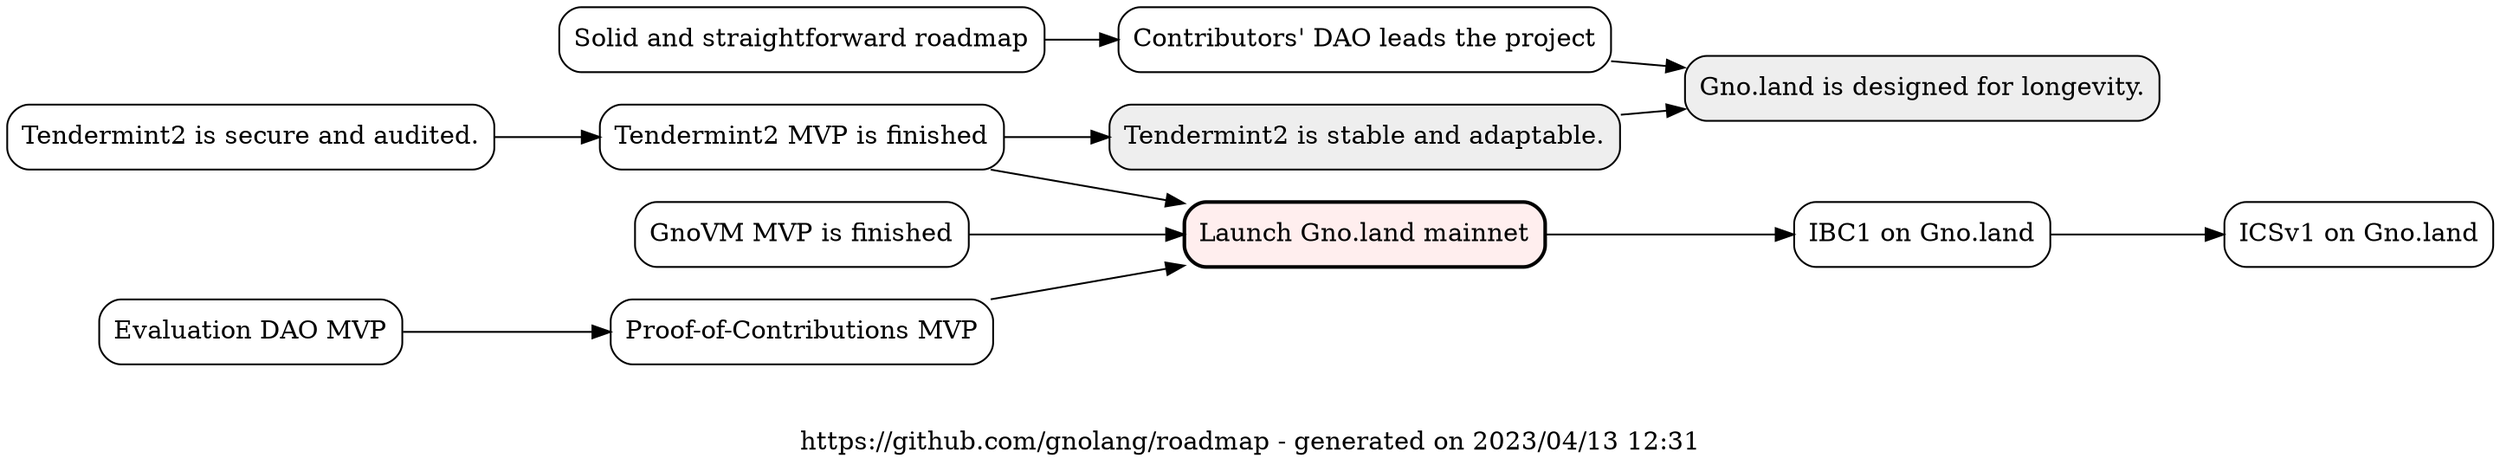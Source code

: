 digraph "" {
	graph [bb="0,0,1127.5,254.8",
		label="\n\nhttps://github.com/gnolang/roadmap - generated on 2023/04/13 12:31",
		lheight=0.68,
		lp="563.77,28.4",
		lwidth=5.42,
		rankdir=LR
	];
	node [fillcolor=lightgrey,
		label="\N",
		shape=ellipse
	];
	"https://github.com/gnolang/roadmap/issues/6"	 [height=0.5,
		href="https://github.com/gnolang/roadmap/issues/6",
		label="Solid and straightforward roadmap",
		pos="354.1,236.8",
		shape=box,
		style=rounded,
		width=2.9382];
	"https://github.com/gnolang/roadmap/issues/7"	 [height=0.5,
		href="https://github.com/gnolang/roadmap/issues/7",
		label="Contributors' DAO leads the project",
		pos="606.71,236.8",
		shape=box,
		style=rounded,
		width=3.0624];
	"https://github.com/gnolang/roadmap/issues/6" -> "https://github.com/gnolang/roadmap/issues/7" [key="https://github.com/gnolang/roadmap/issues/6https://github.com/gnolang/roadmap/issues/7",
	pos="e,496.18,236.8 459.76,236.8 468.41,236.8 477.19,236.8 485.94,236.8"];
"https://github.com/gnolang/roadmap/issues/8" [fillcolor="#eeeeee",
	height=0.5,
	href="https://github.com/gnolang/roadmap/issues/8",
	label="Gno.land is designed for longevity.",
	pos="860.29,209.8",
	shape=box,
	style="filled,rounded",
	width=2.9655];
"https://github.com/gnolang/roadmap/issues/9" [fillcolor="#eeeeee",
	height=0.5,
	href="https://github.com/gnolang/roadmap/issues/9",
	label="Tendermint2 is stable and adaptable.",
	pos="606.71,182.8",
	shape=box,
	style="filled,rounded",
	width=3.0786];
"https://github.com/gnolang/roadmap/issues/9" -> "https://github.com/gnolang/roadmap/issues/8" [key="https://github.com/gnolang/roadmap/issues/9https://github.com/gnolang/roadmap/issues/8",
pos="e,753.69,198.45 717.56,194.6 726.19,195.52 734.91,196.45 743.57,197.37"];
"https://github.com/gnolang/roadmap/issues/11" [height=0.5,
href="https://github.com/gnolang/roadmap/issues/11",
label="Proof-of-Contributions MVP",
pos="354.1,74.8",
shape=box,
style=rounded,
width=2.485];
"https://github.com/gnolang/roadmap/issues/1" [fillcolor="#ffeeee",
height=0.5,
href="https://github.com/gnolang/roadmap/issues/1",
label="Launch Gno.land mainnet",
pos="606.71,128.8",
shape=box,
style="filled,bold,rounded",
width=2.2471];
"https://github.com/gnolang/roadmap/issues/11" -> "https://github.com/gnolang/roadmap/issues/1" [key="https://github.com/gnolang/roadmap/issues/11https://github.com/gnolang/roadmap/issues/1",
pos="e,525.75,111.49 438.57,92.856 463.38,98.162 490.63,103.99 515.83,109.37"];
"https://github.com/gnolang/roadmap/issues/3" [height=0.5,
href="https://github.com/gnolang/roadmap/issues/3",
label="Tendermint2 MVP is finished",
pos="354.1,182.8",
shape=box,
style=rounded,
width=2.5498];
"https://github.com/gnolang/roadmap/issues/3" -> "https://github.com/gnolang/roadmap/issues/9" [key="https://github.com/gnolang/roadmap/issues/3https://github.com/gnolang/roadmap/issues/9",
pos="e,495.95,182.8 446.01,182.8 458.94,182.8 472.39,182.8 485.75,182.8"];
"https://github.com/gnolang/roadmap/issues/3" -> "https://github.com/gnolang/roadmap/issues/1" [key="https://github.com/gnolang/roadmap/issues/3https://github.com/gnolang/roadmap/issues/1",
pos="e,525.75,146.11 438.57,164.74 463.38,159.44 490.63,153.61 515.83,148.23"];
"https://github.com/gnolang/roadmap/issues/4" [height=0.5,
href="https://github.com/gnolang/roadmap/issues/4",
label="IBC1 on Gno.land",
pos="860.29,128.8",
shape=box,
style=rounded,
width=1.6534];
"https://github.com/gnolang/roadmap/issues/5" [height=0.5,
href="https://github.com/gnolang/roadmap/issues/5",
label="ICSv1 on Gno.land",
pos="1065.3,128.8",
shape=box,
style=rounded,
width=1.729];
"https://github.com/gnolang/roadmap/issues/4" -> "https://github.com/gnolang/roadmap/issues/5" [key="https://github.com/gnolang/roadmap/issues/4https://github.com/gnolang/roadmap/issues/5",
pos="e,1002.7,128.8 919.87,128.8 942.62,128.8 968.83,128.8 992.67,128.8"];
"https://github.com/gnolang/roadmap/issues/2" [height=0.5,
href="https://github.com/gnolang/roadmap/issues/2",
label="GnoVM MVP is finished",
pos="354.1,128.8",
shape=box,
style=rounded,
width=2.1934];
"https://github.com/gnolang/roadmap/issues/2" -> "https://github.com/gnolang/roadmap/issues/1" [key="https://github.com/gnolang/roadmap/issues/2https://github.com/gnolang/roadmap/issues/1",
pos="e,525.58,128.8 433.33,128.8 459.38,128.8 488.54,128.8 515.41,128.8"];
"https://github.com/gnolang/roadmap/issues/7" -> "https://github.com/gnolang/roadmap/issues/8" [key="https://github.com/gnolang/roadmap/issues/7https://github.com/gnolang/roadmap/issues/8",
pos="e,753.39,221.18 717.2,225.04 725.83,224.12 734.57,223.19 743.24,222.26"];
"https://github.com/gnolang/roadmap/issues/1" -> "https://github.com/gnolang/roadmap/issues/4" [key="https://github.com/gnolang/roadmap/issues/1https://github.com/gnolang/roadmap/issues/4",
pos="e,800.6,128.8 687.64,128.8 720.73,128.8 758.64,128.8 790.49,128.8"];
"https://github.com/gnolang/roadmap/issues/10" [height=0.5,
href="https://github.com/gnolang/roadmap/issues/10",
label="Tendermint2 is secure and audited.",
pos="106.16,182.8",
shape=box,
style=rounded,
width=2.9489];
"https://github.com/gnolang/roadmap/issues/10" -> "https://github.com/gnolang/roadmap/issues/3" [key="https://github.com/gnolang/roadmap/issues/10https://github.com/gnolang/roadmap/issues/3",
pos="e,262.15,182.8 212.39,182.8 225.46,182.8 238.79,182.8 251.8,182.8"];
"https://github.com/gnolang/roadmap/issues/12" [height=0.5,
href="https://github.com/gnolang/roadmap/issues/12",
label="Evaluation DAO MVP",
pos="106.16,74.8",
shape=box,
style=rounded,
width=2.0043];
"https://github.com/gnolang/roadmap/issues/12" -> "https://github.com/gnolang/roadmap/issues/11" [key="https://github.com/gnolang/roadmap/issues/12https://github.com/gnolang/roadmap/issues/11",
pos="e,264.45,74.8 178.54,74.8 202.26,74.8 229.06,74.8 254.43,74.8"];
}
